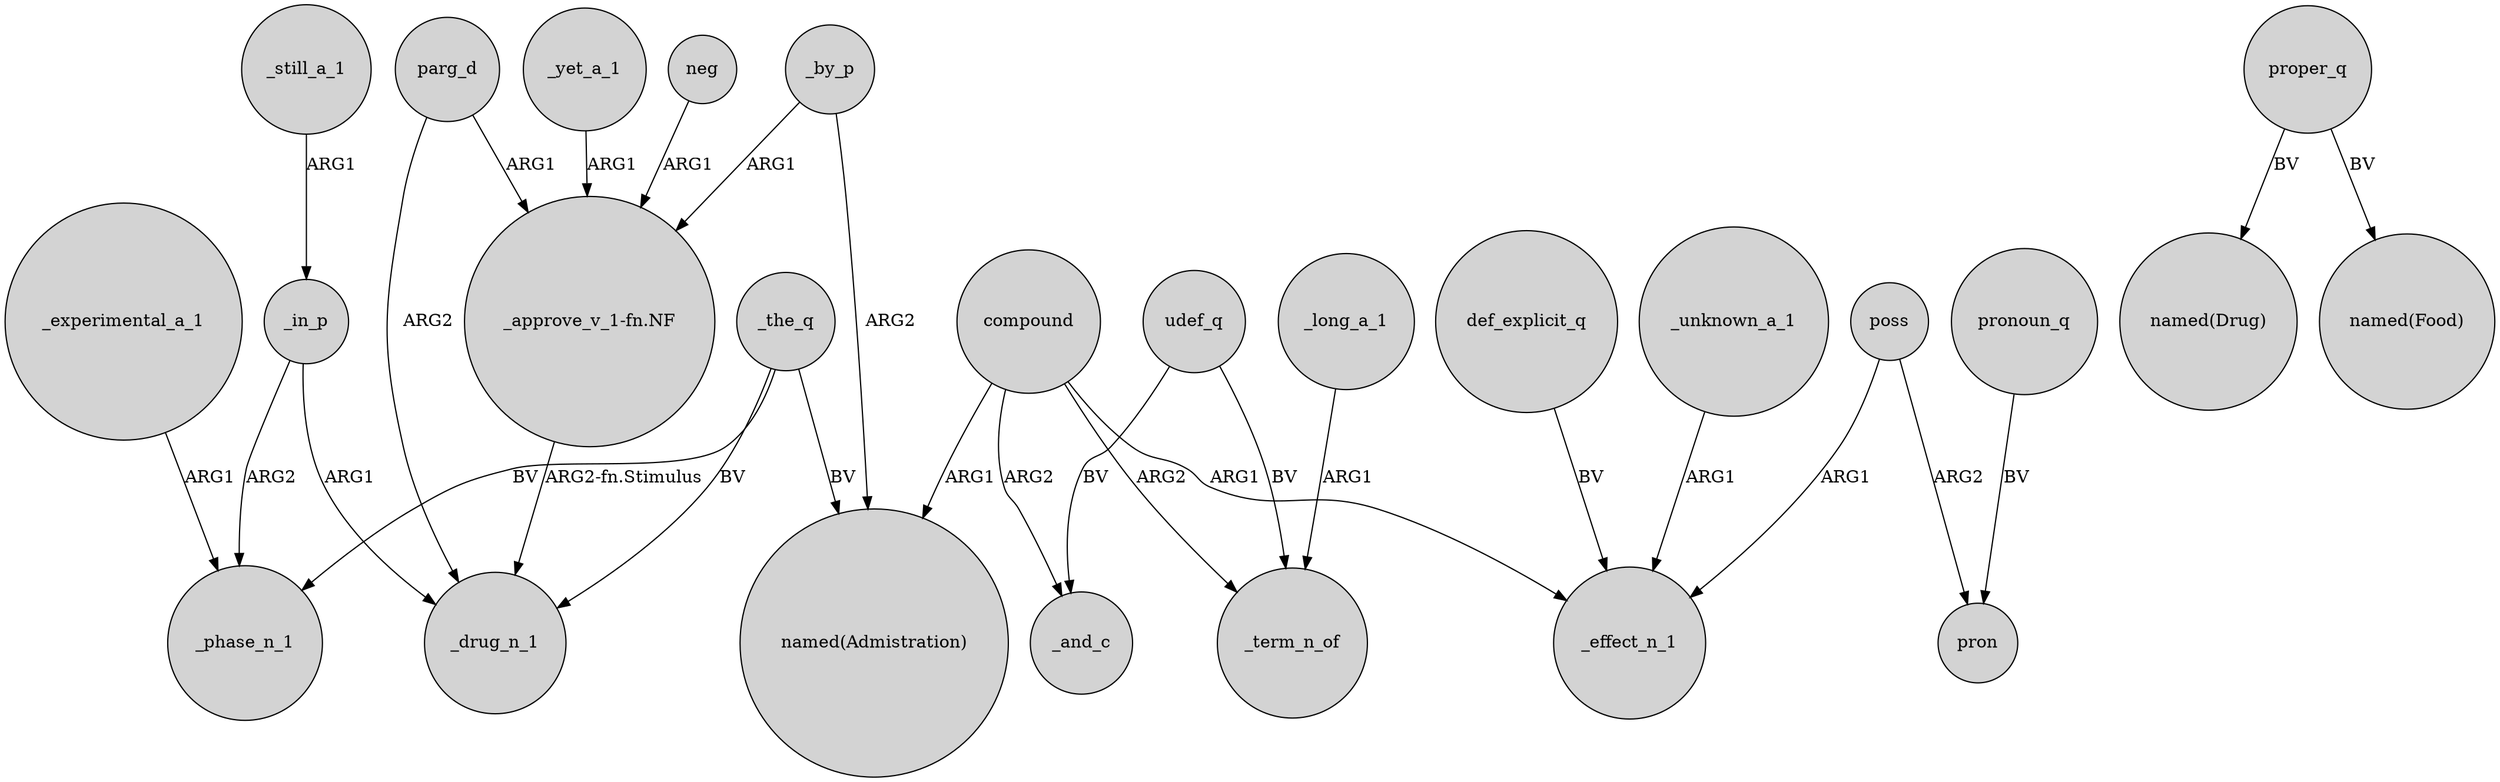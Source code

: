 digraph {
	node [shape=circle style=filled]
	_experimental_a_1 -> _phase_n_1 [label=ARG1]
	poss -> pron [label=ARG2]
	proper_q -> "named(Drug)" [label=BV]
	compound -> _term_n_of [label=ARG2]
	_by_p -> "named(Admistration)" [label=ARG2]
	_in_p -> _phase_n_1 [label=ARG2]
	proper_q -> "named(Food)" [label=BV]
	"_approve_v_1-fn.NF" -> _drug_n_1 [label="ARG2-fn.Stimulus"]
	neg -> "_approve_v_1-fn.NF" [label=ARG1]
	parg_d -> _drug_n_1 [label=ARG2]
	compound -> "named(Admistration)" [label=ARG1]
	_by_p -> "_approve_v_1-fn.NF" [label=ARG1]
	_the_q -> _drug_n_1 [label=BV]
	_the_q -> _phase_n_1 [label=BV]
	pronoun_q -> pron [label=BV]
	compound -> _and_c [label=ARG2]
	_in_p -> _drug_n_1 [label=ARG1]
	def_explicit_q -> _effect_n_1 [label=BV]
	poss -> _effect_n_1 [label=ARG1]
	udef_q -> _term_n_of [label=BV]
	_unknown_a_1 -> _effect_n_1 [label=ARG1]
	_yet_a_1 -> "_approve_v_1-fn.NF" [label=ARG1]
	_still_a_1 -> _in_p [label=ARG1]
	_the_q -> "named(Admistration)" [label=BV]
	udef_q -> _and_c [label=BV]
	parg_d -> "_approve_v_1-fn.NF" [label=ARG1]
	_long_a_1 -> _term_n_of [label=ARG1]
	compound -> _effect_n_1 [label=ARG1]
}
